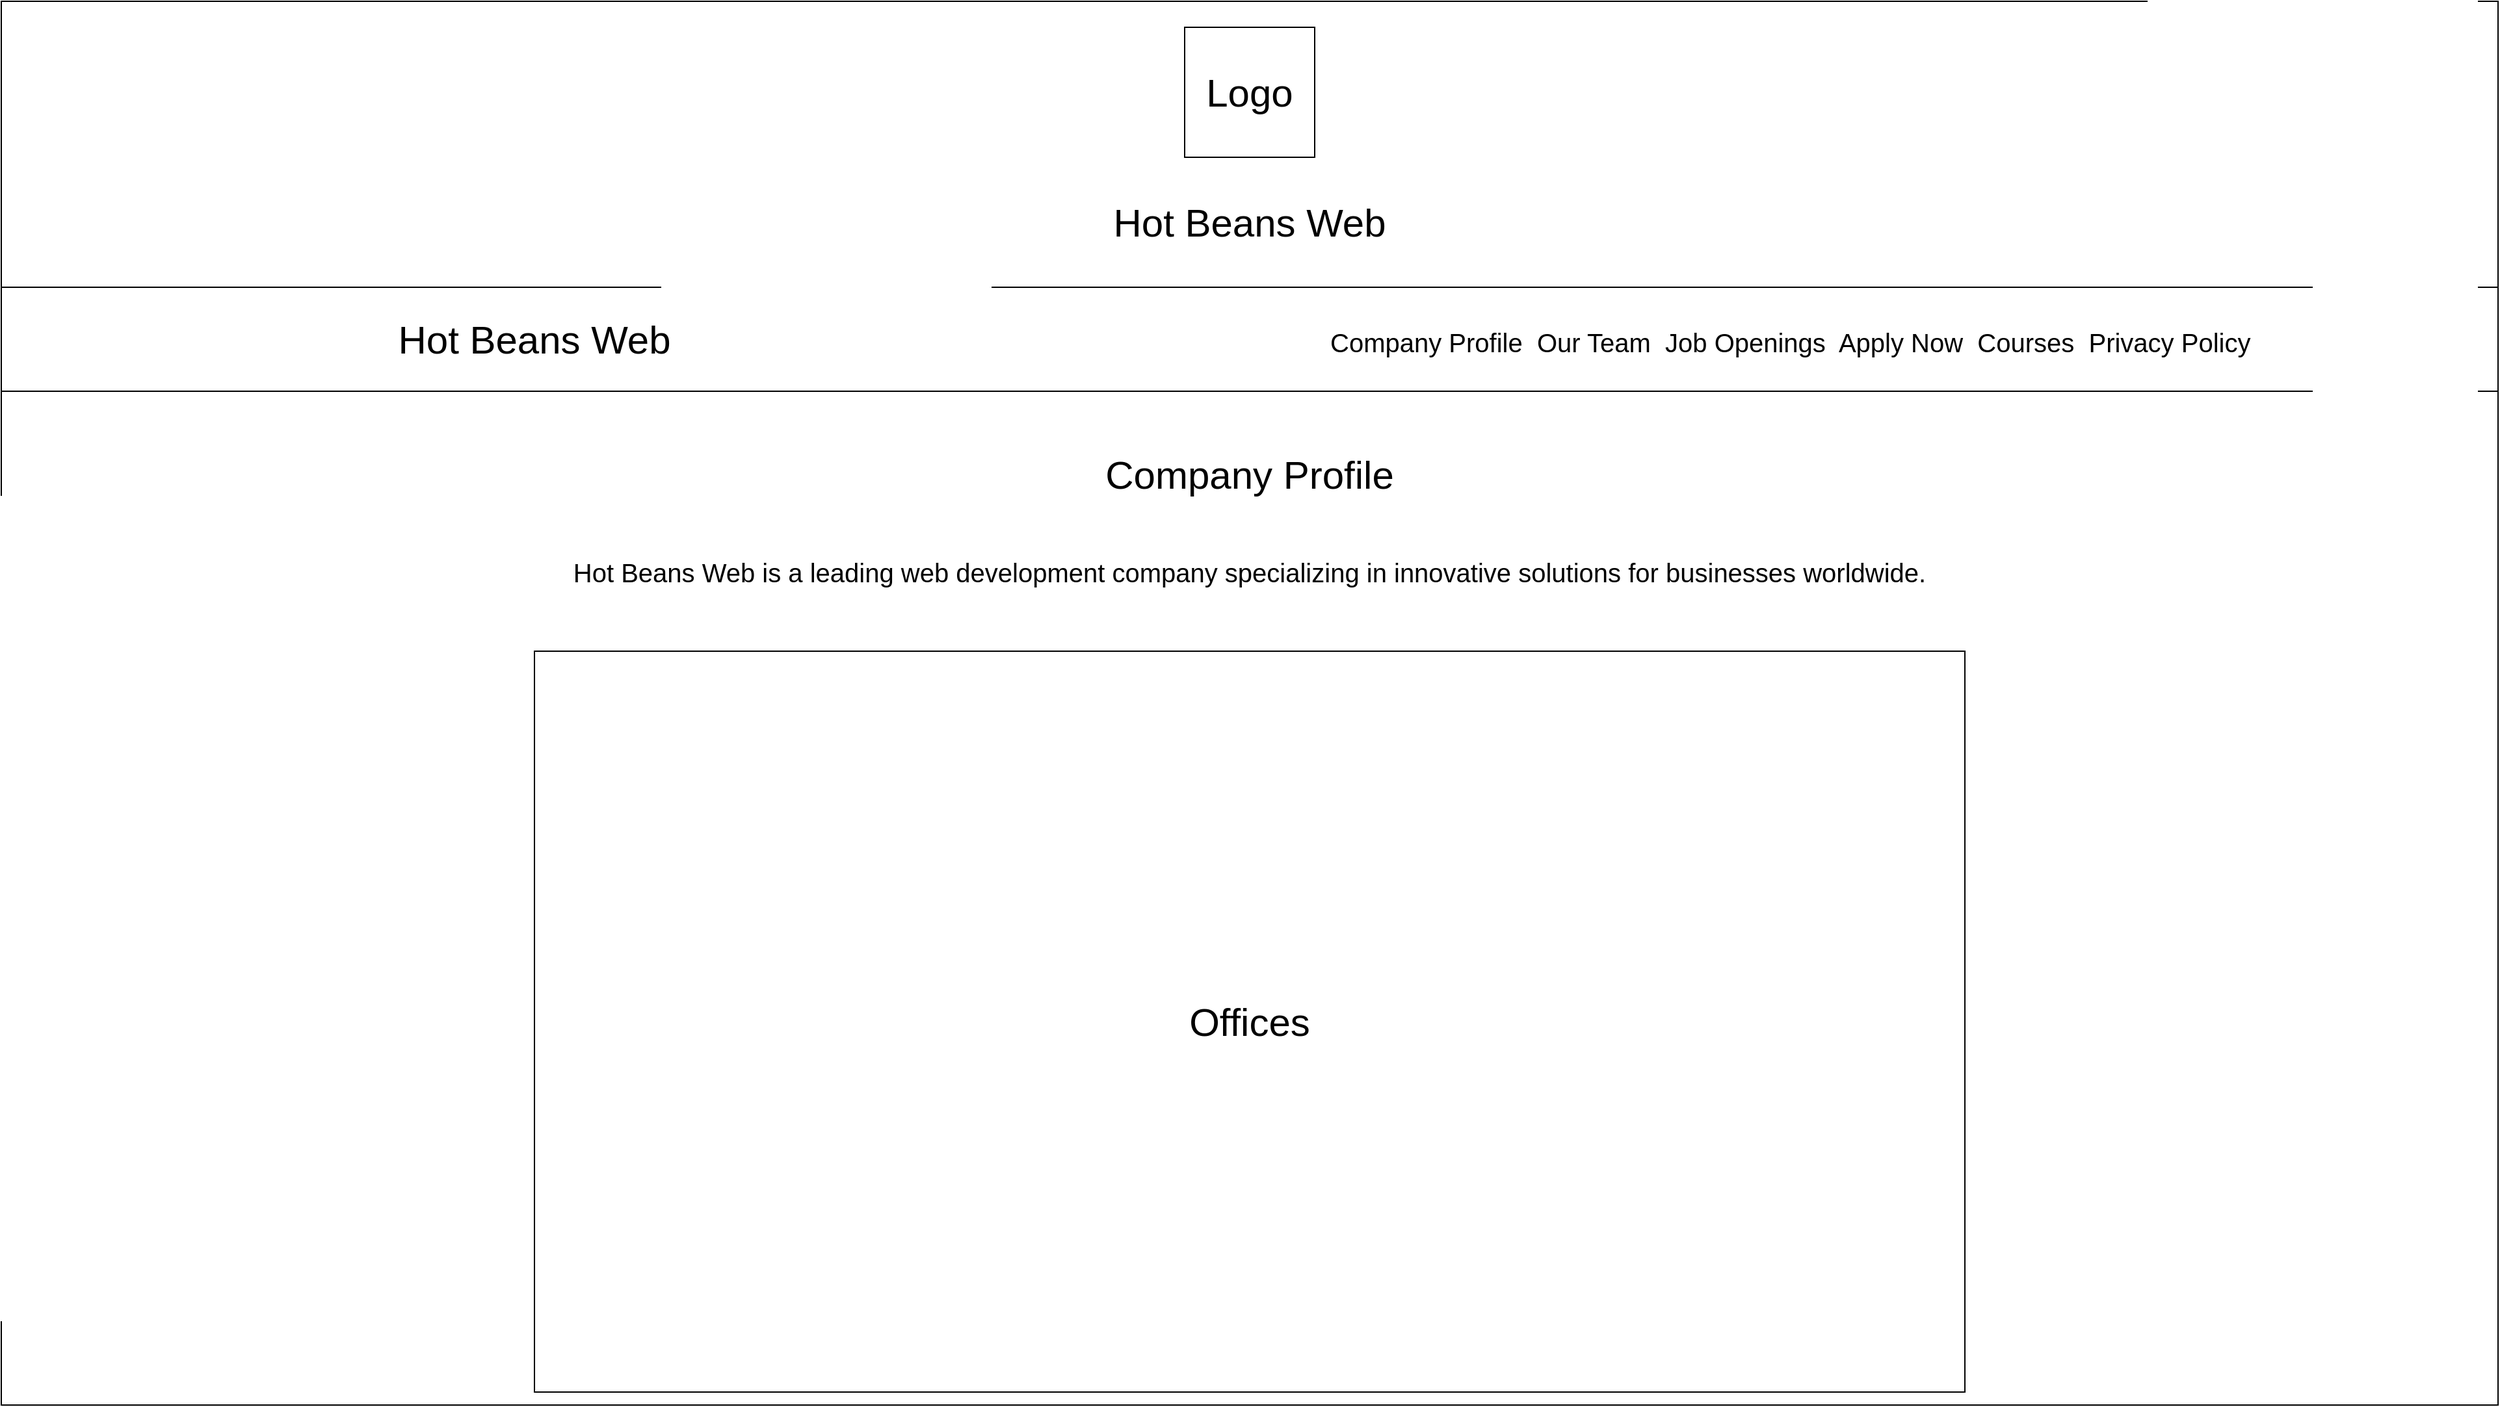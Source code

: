 <mxfile version="27.0.5">
  <diagram name="Page-1" id="Wk2SZ3Dgn6wj2FgpQmdu">
    <mxGraphModel dx="1901" dy="1097" grid="1" gridSize="10" guides="1" tooltips="1" connect="1" arrows="1" fold="1" page="1" pageScale="1" pageWidth="1920" pageHeight="1080" math="0" shadow="0">
      <root>
        <mxCell id="0" />
        <mxCell id="1" parent="0" />
        <mxCell id="2mj4cjvI3WKVShRjhSFl-1" value="" style="rounded=0;whiteSpace=wrap;html=1;fillColor=light-dark(#FFFFFF,#FFFFFF);" vertex="1" parent="1">
          <mxGeometry width="1920" height="1080" as="geometry" />
        </mxCell>
        <mxCell id="2mj4cjvI3WKVShRjhSFl-2" value="" style="rounded=0;whiteSpace=wrap;html=1;fillColor=light-dark(#FFFFFF,#007FFF);" vertex="1" parent="1">
          <mxGeometry width="1920" height="220" as="geometry" />
        </mxCell>
        <mxCell id="2mj4cjvI3WKVShRjhSFl-3" value="" style="rounded=0;whiteSpace=wrap;html=1;fillColor=light-dark(#FFFFFF,#1A1A1A);" vertex="1" parent="1">
          <mxGeometry y="220" width="1920" height="80" as="geometry" />
        </mxCell>
        <mxCell id="2mj4cjvI3WKVShRjhSFl-4" value="Logo" style="rounded=0;whiteSpace=wrap;html=1;fontSize=30;fillColor=light-dark(#FFFFFF,#00994D);" vertex="1" parent="1">
          <mxGeometry x="910" y="20" width="100" height="100" as="geometry" />
        </mxCell>
        <mxCell id="2mj4cjvI3WKVShRjhSFl-5" value="Hot Beans Web" style="text;html=1;align=center;verticalAlign=middle;whiteSpace=wrap;rounded=0;fontSize=30;" vertex="1" parent="1">
          <mxGeometry x="850" y="140" width="220" height="60" as="geometry" />
        </mxCell>
        <mxCell id="2mj4cjvI3WKVShRjhSFl-6" value="Hot Beans Web" style="text;html=1;align=center;verticalAlign=middle;whiteSpace=wrap;rounded=0;fontSize=30;" vertex="1" parent="1">
          <mxGeometry x="300" y="220" width="220" height="80" as="geometry" />
        </mxCell>
        <mxCell id="2mj4cjvI3WKVShRjhSFl-7" value="&lt;font style=&quot;font-size: 20px;&quot;&gt;Company Profile&amp;nbsp; Our Team&amp;nbsp; Job Openings&amp;nbsp; Apply Now&amp;nbsp; Courses&amp;nbsp; Privacy Policy&lt;/font&gt;" style="text;whiteSpace=wrap;html=1;fontSize=25;verticalAlign=middle;" vertex="1" parent="1">
          <mxGeometry x="1020" y="220" width="900" height="80" as="geometry" />
        </mxCell>
        <mxCell id="2mj4cjvI3WKVShRjhSFl-8" value="Company Profile&lt;div&gt;&lt;br&gt;&lt;div&gt;&lt;font style=&quot;font-size: 20px;&quot;&gt;Hot Beans Web is a leading web development company specializing in innovative solutions for businesses worldwide.&lt;/font&gt;&lt;/div&gt;&lt;/div&gt;" style="text;whiteSpace=wrap;html=1;fontColor=light-dark(#000000,#000000);align=center;fontSize=30;" vertex="1" parent="1">
          <mxGeometry x="435" y="340" width="1050" height="120" as="geometry" />
        </mxCell>
        <mxCell id="2mj4cjvI3WKVShRjhSFl-9" value="Offices" style="rounded=0;whiteSpace=wrap;html=1;fontSize=30;" vertex="1" parent="1">
          <mxGeometry x="410" y="500" width="1100" height="570" as="geometry" />
        </mxCell>
      </root>
    </mxGraphModel>
  </diagram>
</mxfile>
